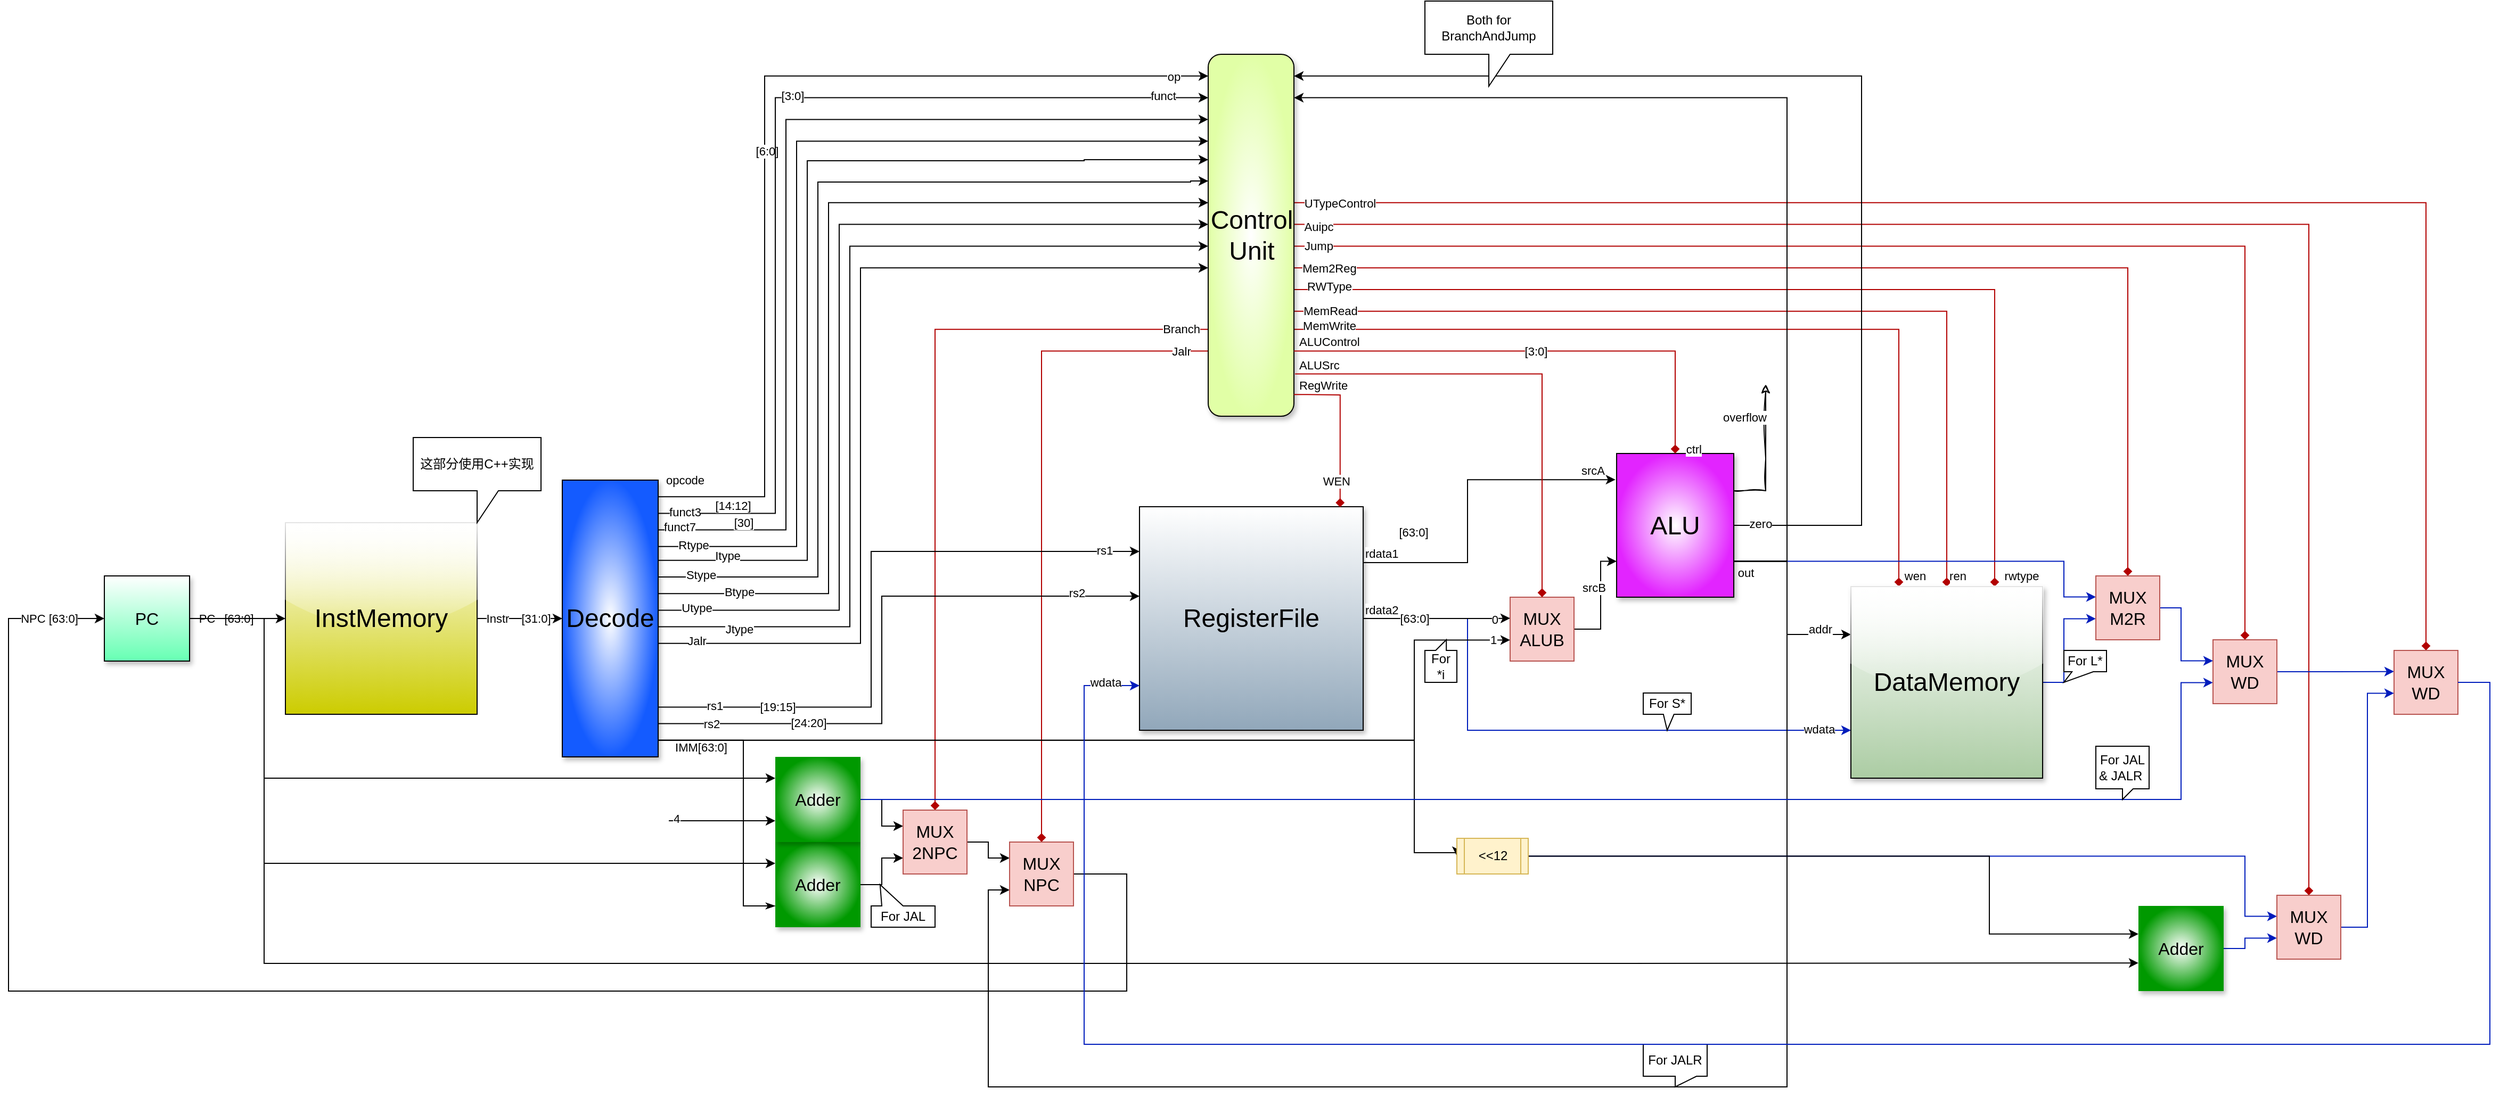 <mxfile version="21.4.0" type="github">
  <diagram name="Page-1" id="90a13364-a465-7bf4-72fc-28e22215d7a0">
    <mxGraphModel dx="3631.5" dy="1211" grid="1" gridSize="10" guides="1" tooltips="1" connect="1" arrows="1" fold="1" page="1" pageScale="1.5" pageWidth="1169" pageHeight="826" background="none" math="0" shadow="0">
      <root>
        <mxCell id="0" style=";html=1;" />
        <mxCell id="1" style=";html=1;" parent="0" />
        <mxCell id="ID7oZF-WjWrz0V3iCZTk-110" style="edgeStyle=orthogonalEdgeStyle;rounded=0;orthogonalLoop=1;jettySize=auto;html=1;exitX=0;exitY=0.76;exitDx=0;exitDy=0;entryX=0.5;entryY=0;entryDx=0;entryDy=0;exitPerimeter=0;fillColor=#e51400;strokeColor=#B20000;endArrow=diamond;endFill=1;" parent="1" source="ID7oZF-WjWrz0V3iCZTk-3" target="ID7oZF-WjWrz0V3iCZTk-170" edge="1">
          <mxGeometry relative="1" as="geometry">
            <mxPoint x="-150" y="385" as="targetPoint" />
          </mxGeometry>
        </mxCell>
        <mxCell id="snQq9yE_NNZHikpmii_--7" value="Branch" style="edgeLabel;html=1;align=center;verticalAlign=middle;resizable=0;points=[];" vertex="1" connectable="0" parent="ID7oZF-WjWrz0V3iCZTk-110">
          <mxGeometry x="-0.746" y="-1" relative="1" as="geometry">
            <mxPoint x="64" as="offset" />
          </mxGeometry>
        </mxCell>
        <mxCell id="ID7oZF-WjWrz0V3iCZTk-162" style="edgeStyle=orthogonalEdgeStyle;rounded=0;orthogonalLoop=1;jettySize=auto;html=1;exitX=1;exitY=0.53;exitDx=0;exitDy=0;exitPerimeter=0;entryX=0.5;entryY=0;entryDx=0;entryDy=0;entryPerimeter=0;endArrow=diamond;endFill=1;fillColor=#e51400;strokeColor=#B20000;" parent="1" source="ID7oZF-WjWrz0V3iCZTk-3" target="ID7oZF-WjWrz0V3iCZTk-192" edge="1">
          <mxGeometry relative="1" as="geometry">
            <mxPoint x="1340" y="450" as="targetPoint" />
            <Array as="points">
              <mxPoint x="1810" y="270" />
            </Array>
          </mxGeometry>
        </mxCell>
        <mxCell id="snQq9yE_NNZHikpmii_--6" value="Jump" style="edgeLabel;html=1;align=center;verticalAlign=middle;resizable=0;points=[];" vertex="1" connectable="0" parent="ID7oZF-WjWrz0V3iCZTk-162">
          <mxGeometry x="-0.935" relative="1" as="geometry">
            <mxPoint x="-18" as="offset" />
          </mxGeometry>
        </mxCell>
        <mxCell id="ID7oZF-WjWrz0V3iCZTk-188" style="edgeStyle=orthogonalEdgeStyle;rounded=0;orthogonalLoop=1;jettySize=auto;html=1;exitX=0;exitY=0.82;exitDx=0;exitDy=0;exitPerimeter=0;entryX=0.5;entryY=0;entryDx=0;entryDy=0;fillColor=#e51400;strokeColor=#B20000;endArrow=diamond;endFill=1;" parent="1" source="ID7oZF-WjWrz0V3iCZTk-3" target="ID7oZF-WjWrz0V3iCZTk-187" edge="1">
          <mxGeometry relative="1" as="geometry" />
        </mxCell>
        <mxCell id="ID7oZF-WjWrz0V3iCZTk-189" value="Jalr" style="edgeLabel;html=1;align=center;verticalAlign=middle;resizable=0;points=[];" parent="ID7oZF-WjWrz0V3iCZTk-188" vertex="1" connectable="0">
          <mxGeometry x="-0.886" relative="1" as="geometry">
            <mxPoint x="9" as="offset" />
          </mxGeometry>
        </mxCell>
        <mxCell id="ID7oZF-WjWrz0V3iCZTk-201" style="edgeStyle=orthogonalEdgeStyle;rounded=0;orthogonalLoop=1;jettySize=auto;html=1;exitX=1;exitY=0.76;exitDx=0;exitDy=0;exitPerimeter=0;entryX=0.25;entryY=0;entryDx=0;entryDy=0;endArrow=diamond;endFill=1;fillColor=#e51400;strokeColor=#B20000;" parent="1" source="ID7oZF-WjWrz0V3iCZTk-3" target="ID7oZF-WjWrz0V3iCZTk-199" edge="1">
          <mxGeometry relative="1" as="geometry">
            <mxPoint x="1110" y="1010" as="targetPoint" />
            <Array as="points">
              <mxPoint x="1485" y="348" />
            </Array>
          </mxGeometry>
        </mxCell>
        <mxCell id="ID7oZF-WjWrz0V3iCZTk-202" value="MemWrite" style="edgeLabel;html=1;align=center;verticalAlign=middle;resizable=0;points=[];" parent="ID7oZF-WjWrz0V3iCZTk-201" vertex="1" connectable="0">
          <mxGeometry x="-0.958" y="4" relative="1" as="geometry">
            <mxPoint x="16" as="offset" />
          </mxGeometry>
        </mxCell>
        <mxCell id="ID7oZF-WjWrz0V3iCZTk-206" value="wen" style="edgeLabel;html=1;align=center;verticalAlign=middle;resizable=0;points=[];" parent="ID7oZF-WjWrz0V3iCZTk-201" vertex="1" connectable="0">
          <mxGeometry x="0.957" y="-2" relative="1" as="geometry">
            <mxPoint x="17" y="7" as="offset" />
          </mxGeometry>
        </mxCell>
        <mxCell id="ID7oZF-WjWrz0V3iCZTk-210" style="edgeStyle=orthogonalEdgeStyle;rounded=0;orthogonalLoop=1;jettySize=auto;html=1;exitX=1;exitY=0.71;exitDx=0;exitDy=0;exitPerimeter=0;entryX=0.5;entryY=0;entryDx=0;entryDy=0;endArrow=diamond;endFill=1;fillColor=#e51400;strokeColor=#B20000;" parent="1" source="ID7oZF-WjWrz0V3iCZTk-3" target="ID7oZF-WjWrz0V3iCZTk-199" edge="1">
          <mxGeometry relative="1" as="geometry">
            <Array as="points">
              <mxPoint x="1530" y="331" />
            </Array>
          </mxGeometry>
        </mxCell>
        <mxCell id="ID7oZF-WjWrz0V3iCZTk-212" value="MemRead" style="edgeLabel;html=1;align=center;verticalAlign=middle;resizable=0;points=[];" parent="ID7oZF-WjWrz0V3iCZTk-210" vertex="1" connectable="0">
          <mxGeometry x="-0.983" y="1" relative="1" as="geometry">
            <mxPoint x="26" as="offset" />
          </mxGeometry>
        </mxCell>
        <mxCell id="ID7oZF-WjWrz0V3iCZTk-213" value="ren" style="edgeLabel;html=1;align=center;verticalAlign=middle;resizable=0;points=[];" parent="ID7oZF-WjWrz0V3iCZTk-210" vertex="1" connectable="0">
          <mxGeometry x="0.984" relative="1" as="geometry">
            <mxPoint x="10" y="-3" as="offset" />
          </mxGeometry>
        </mxCell>
        <mxCell id="ID7oZF-WjWrz0V3iCZTk-214" style="edgeStyle=orthogonalEdgeStyle;rounded=0;orthogonalLoop=1;jettySize=auto;html=1;exitX=1;exitY=0.65;exitDx=0;exitDy=0;exitPerimeter=0;entryX=0.75;entryY=0;entryDx=0;entryDy=0;endArrow=diamond;endFill=1;fillColor=#e51400;strokeColor=#B20000;" parent="1" source="ID7oZF-WjWrz0V3iCZTk-3" target="ID7oZF-WjWrz0V3iCZTk-199" edge="1">
          <mxGeometry relative="1" as="geometry">
            <Array as="points">
              <mxPoint x="1575" y="311" />
            </Array>
          </mxGeometry>
        </mxCell>
        <mxCell id="ID7oZF-WjWrz0V3iCZTk-217" value="RWType" style="edgeLabel;html=1;align=center;verticalAlign=middle;resizable=0;points=[];" parent="ID7oZF-WjWrz0V3iCZTk-214" vertex="1" connectable="0">
          <mxGeometry x="-0.97" y="3" relative="1" as="geometry">
            <mxPoint x="19" as="offset" />
          </mxGeometry>
        </mxCell>
        <mxCell id="ID7oZF-WjWrz0V3iCZTk-218" value="rwtype" style="edgeLabel;html=1;align=center;verticalAlign=middle;resizable=0;points=[];" parent="ID7oZF-WjWrz0V3iCZTk-214" vertex="1" connectable="0">
          <mxGeometry x="0.968" y="-3" relative="1" as="geometry">
            <mxPoint x="28" y="5" as="offset" />
          </mxGeometry>
        </mxCell>
        <mxCell id="ID7oZF-WjWrz0V3iCZTk-221" style="edgeStyle=orthogonalEdgeStyle;rounded=0;orthogonalLoop=1;jettySize=auto;html=1;exitX=1;exitY=0.59;exitDx=0;exitDy=0;exitPerimeter=0;entryX=0.5;entryY=0;entryDx=0;entryDy=0;entryPerimeter=0;endArrow=diamond;endFill=1;fillColor=#e51400;strokeColor=#B20000;" parent="1" source="ID7oZF-WjWrz0V3iCZTk-3" target="ID7oZF-WjWrz0V3iCZTk-220" edge="1">
          <mxGeometry relative="1" as="geometry" />
        </mxCell>
        <mxCell id="ID7oZF-WjWrz0V3iCZTk-222" value="Mem2Reg" style="edgeLabel;html=1;align=center;verticalAlign=middle;resizable=0;points=[];" parent="ID7oZF-WjWrz0V3iCZTk-221" vertex="1" connectable="0">
          <mxGeometry x="-0.957" relative="1" as="geometry">
            <mxPoint x="10" as="offset" />
          </mxGeometry>
        </mxCell>
        <mxCell id="ID7oZF-WjWrz0V3iCZTk-243" value="" style="edgeStyle=orthogonalEdgeStyle;rounded=0;orthogonalLoop=1;jettySize=auto;html=1;exitX=1;exitY=0.41;exitDx=0;exitDy=0;exitPerimeter=0;entryX=0.5;entryY=0;entryDx=0;entryDy=0;entryPerimeter=0;endArrow=diamond;endFill=1;fillColor=#e51400;strokeColor=#B20000;" parent="1" source="ID7oZF-WjWrz0V3iCZTk-3" target="ID7oZF-WjWrz0V3iCZTk-241" edge="1">
          <mxGeometry relative="1" as="geometry" />
        </mxCell>
        <mxCell id="ID7oZF-WjWrz0V3iCZTk-244" value="UTypeControl" style="edgeLabel;html=1;align=center;verticalAlign=middle;resizable=0;points=[];" parent="ID7oZF-WjWrz0V3iCZTk-243" vertex="1" connectable="0">
          <mxGeometry x="-0.965" y="1" relative="1" as="geometry">
            <mxPoint x="17" y="1" as="offset" />
          </mxGeometry>
        </mxCell>
        <mxCell id="eIo0uJGu5ZZs3k3KeuvR-6" style="edgeStyle=orthogonalEdgeStyle;rounded=0;orthogonalLoop=1;jettySize=auto;html=1;exitX=1;exitY=0.47;exitDx=0;exitDy=0;exitPerimeter=0;entryX=0.5;entryY=0;entryDx=0;entryDy=0;entryPerimeter=0;endArrow=diamond;endFill=1;fillColor=#e51400;strokeColor=#B20000;" parent="1" source="ID7oZF-WjWrz0V3iCZTk-3" target="eIo0uJGu5ZZs3k3KeuvR-2" edge="1">
          <mxGeometry relative="1" as="geometry" />
        </mxCell>
        <mxCell id="eIo0uJGu5ZZs3k3KeuvR-7" value="Auipc" style="edgeLabel;html=1;align=center;verticalAlign=middle;resizable=0;points=[];" parent="eIo0uJGu5ZZs3k3KeuvR-6" vertex="1" connectable="0">
          <mxGeometry x="-0.972" y="-2" relative="1" as="geometry">
            <mxPoint x="1" as="offset" />
          </mxGeometry>
        </mxCell>
        <mxCell id="ID7oZF-WjWrz0V3iCZTk-3" value="&lt;font style=&quot;font-size: 24px;&quot;&gt;Control Unit&lt;/font&gt;" style="rounded=1;whiteSpace=wrap;html=1;glass=0;shadow=1;gradientColor=#E1FFA6;points=[[0,0,0,0,0],[0,0.06,0,0,0],[0,0.12,0,0,0],[0,0.18,0,0,0],[0,0.24,0,0,0],[0,0.29,0,0,0],[0,0.35,0,0,0],[0,0.41,0,0,0],[0,0.47,0,0,0],[0,0.53,0,0,0],[0,0.59,0,0,0],[0,0.65,0,0,0],[0,0.71,0,0,0],[0,0.76,0,0,0],[0,0.82,0,0,0],[0,0.88,0,0,0],[0,0.94,0,0,0],[0,1,0,0,0],[0.25,0,0,0,0],[0.25,1,0,0,0],[0.5,0,0,0,0],[0.5,1,0,0,0],[0.75,0,0,0,0],[0.75,1,0,0,0],[1,0,0,0,0],[1,0.06,0,0,0],[1,0.12,0,0,0],[1,0.18,0,0,0],[1,0.24,0,0,0],[1,0.29,0,0,0],[1,0.35,0,0,0],[1,0.41,0,0,0],[1,0.47,0,0,0],[1,0.53,0,0,0],[1,0.59,0,0,0],[1,0.65,0,0,0],[1,0.71,0,0,0],[1,0.76,0,0,0],[1,0.82,0,0,0],[1,0.88,0,0,0],[1,0.94,0,0,0],[1,1,0,0,0]];gradientDirection=radial;" parent="1" vertex="1">
          <mxGeometry x="836.5" y="90" width="80.5" height="340" as="geometry" />
        </mxCell>
        <mxCell id="ID7oZF-WjWrz0V3iCZTk-207" style="edgeStyle=orthogonalEdgeStyle;rounded=0;orthogonalLoop=1;jettySize=auto;html=1;exitX=1;exitY=0.5;exitDx=0;exitDy=0;exitPerimeter=0;entryX=0;entryY=0.75;entryDx=0;entryDy=0;fillColor=#0050ef;strokeColor=#001DBC;" parent="1" source="ID7oZF-WjWrz0V3iCZTk-4" target="ID7oZF-WjWrz0V3iCZTk-199" edge="1">
          <mxGeometry relative="1" as="geometry">
            <Array as="points">
              <mxPoint x="1080" y="620" />
              <mxPoint x="1080" y="725" />
            </Array>
          </mxGeometry>
        </mxCell>
        <mxCell id="ID7oZF-WjWrz0V3iCZTk-208" value="wdata" style="edgeLabel;html=1;align=center;verticalAlign=middle;resizable=0;points=[];" parent="ID7oZF-WjWrz0V3iCZTk-207" vertex="1" connectable="0">
          <mxGeometry x="0.942" y="1" relative="1" as="geometry">
            <mxPoint x="-14" as="offset" />
          </mxGeometry>
        </mxCell>
        <mxCell id="ID7oZF-WjWrz0V3iCZTk-4" value="&lt;font style=&quot;font-size: 24px;&quot;&gt;RegisterFile&lt;/font&gt;" style="whiteSpace=wrap;html=1;aspect=fixed;shadow=1;gradientColor=#91A7BA;gradientDirection=south;points=[[0,0,0,0,0],[0,0.2,0,0,0],[0,0.4,0,0,0],[0,0.6,0,0,0],[0,0.8,0,0,0],[0,1,0,0,0],[0.25,0,0,0,0],[0.25,1,0,0,0],[0.5,0,0,0,0],[0.5,1,0,0,0],[0.75,0,0,0,0],[0.75,1,0,0,0],[1,0,0,0,0],[1,0.25,0,0,0],[1,0.5,0,0,0],[1,0.75,0,0,0],[1,1,0,0,0]];" parent="1" vertex="1">
          <mxGeometry x="772" y="515" width="210" height="210" as="geometry" />
        </mxCell>
        <mxCell id="ID7oZF-WjWrz0V3iCZTk-84" style="edgeStyle=orthogonalEdgeStyle;rounded=0;orthogonalLoop=1;jettySize=auto;html=1;exitX=1;exitY=0.25;exitDx=0;exitDy=0;sketch=1;curveFitting=1;jiggle=2;" parent="1" source="ID7oZF-WjWrz0V3iCZTk-11" edge="1">
          <mxGeometry relative="1" as="geometry">
            <mxPoint x="1360" y="400" as="targetPoint" />
            <Array as="points">
              <mxPoint x="1330" y="500" />
              <mxPoint x="1360" y="500" />
              <mxPoint x="1360" y="470" />
            </Array>
          </mxGeometry>
        </mxCell>
        <mxCell id="snQq9yE_NNZHikpmii_--3" value="overflow" style="edgeLabel;html=1;align=center;verticalAlign=middle;resizable=0;points=[];" vertex="1" connectable="0" parent="ID7oZF-WjWrz0V3iCZTk-84">
          <mxGeometry x="-0.251" y="-2" relative="1" as="geometry">
            <mxPoint x="-22" y="-52" as="offset" />
          </mxGeometry>
        </mxCell>
        <mxCell id="ID7oZF-WjWrz0V3iCZTk-86" style="edgeStyle=orthogonalEdgeStyle;rounded=0;orthogonalLoop=1;jettySize=auto;html=1;exitX=1;exitY=0.5;exitDx=0;exitDy=0;entryX=1;entryY=0.06;entryDx=0;entryDy=0;entryPerimeter=0;" parent="1" source="ID7oZF-WjWrz0V3iCZTk-11" edge="1" target="ID7oZF-WjWrz0V3iCZTk-3">
          <mxGeometry relative="1" as="geometry">
            <mxPoint x="1400" y="470" as="targetPoint" />
            <Array as="points">
              <mxPoint x="1450" y="533" />
              <mxPoint x="1450" y="110" />
            </Array>
          </mxGeometry>
        </mxCell>
        <mxCell id="snQq9yE_NNZHikpmii_--2" value="zero" style="edgeLabel;html=1;align=center;verticalAlign=middle;resizable=0;points=[];" vertex="1" connectable="0" parent="ID7oZF-WjWrz0V3iCZTk-86">
          <mxGeometry x="-0.954" y="2" relative="1" as="geometry">
            <mxPoint as="offset" />
          </mxGeometry>
        </mxCell>
        <mxCell id="ID7oZF-WjWrz0V3iCZTk-88" style="edgeStyle=orthogonalEdgeStyle;rounded=0;orthogonalLoop=1;jettySize=auto;html=1;exitX=1;exitY=0.75;exitDx=0;exitDy=0;entryX=0;entryY=0.33;entryDx=0;entryDy=0;entryPerimeter=0;fillColor=#0050ef;strokeColor=#001DBC;" parent="1" source="ID7oZF-WjWrz0V3iCZTk-11" target="ID7oZF-WjWrz0V3iCZTk-220" edge="1">
          <mxGeometry relative="1" as="geometry">
            <mxPoint x="1450" y="700" as="targetPoint" />
            <Array as="points">
              <mxPoint x="1640" y="566" />
              <mxPoint x="1640" y="600" />
            </Array>
          </mxGeometry>
        </mxCell>
        <mxCell id="ID7oZF-WjWrz0V3iCZTk-89" value="out" style="edgeLabel;html=1;align=center;verticalAlign=middle;resizable=0;points=[];" parent="ID7oZF-WjWrz0V3iCZTk-88" vertex="1" connectable="0">
          <mxGeometry x="-0.873" y="-2" relative="1" as="geometry">
            <mxPoint x="-13" y="8" as="offset" />
          </mxGeometry>
        </mxCell>
        <mxCell id="ID7oZF-WjWrz0V3iCZTk-90" value="[63:0]" style="edgeLabel;html=1;align=center;verticalAlign=middle;resizable=0;points=[];" parent="ID7oZF-WjWrz0V3iCZTk-88" vertex="1" connectable="0">
          <mxGeometry x="0.131" y="1" relative="1" as="geometry">
            <mxPoint x="-246" y="-9" as="offset" />
          </mxGeometry>
        </mxCell>
        <mxCell id="ID7oZF-WjWrz0V3iCZTk-196" style="edgeStyle=orthogonalEdgeStyle;rounded=0;orthogonalLoop=1;jettySize=auto;html=1;exitX=1;exitY=0.75;exitDx=0;exitDy=0;entryX=0;entryY=0.75;entryDx=0;entryDy=0;" parent="1" source="ID7oZF-WjWrz0V3iCZTk-11" target="ID7oZF-WjWrz0V3iCZTk-187" edge="1">
          <mxGeometry relative="1" as="geometry">
            <Array as="points">
              <mxPoint x="1380" y="566" />
              <mxPoint x="1380" y="1060" />
              <mxPoint x="630" y="1060" />
              <mxPoint x="630" y="875" />
            </Array>
          </mxGeometry>
        </mxCell>
        <mxCell id="ID7oZF-WjWrz0V3iCZTk-203" style="edgeStyle=orthogonalEdgeStyle;rounded=0;orthogonalLoop=1;jettySize=auto;html=1;exitX=1;exitY=0.75;exitDx=0;exitDy=0;entryX=0;entryY=0.25;entryDx=0;entryDy=0;" parent="1" source="ID7oZF-WjWrz0V3iCZTk-11" target="ID7oZF-WjWrz0V3iCZTk-199" edge="1">
          <mxGeometry relative="1" as="geometry">
            <Array as="points">
              <mxPoint x="1380" y="566" />
              <mxPoint x="1380" y="635" />
            </Array>
          </mxGeometry>
        </mxCell>
        <mxCell id="ID7oZF-WjWrz0V3iCZTk-205" value="addr" style="edgeLabel;html=1;align=center;verticalAlign=middle;resizable=0;points=[];" parent="ID7oZF-WjWrz0V3iCZTk-203" vertex="1" connectable="0">
          <mxGeometry x="0.915" y="-1" relative="1" as="geometry">
            <mxPoint x="-22" y="-6" as="offset" />
          </mxGeometry>
        </mxCell>
        <mxCell id="snQq9yE_NNZHikpmii_--4" style="edgeStyle=orthogonalEdgeStyle;rounded=0;orthogonalLoop=1;jettySize=auto;html=1;exitX=1;exitY=0.75;exitDx=0;exitDy=0;entryX=1;entryY=0.12;entryDx=0;entryDy=0;entryPerimeter=0;" edge="1" parent="1" source="ID7oZF-WjWrz0V3iCZTk-11" target="ID7oZF-WjWrz0V3iCZTk-3">
          <mxGeometry relative="1" as="geometry">
            <Array as="points">
              <mxPoint x="1380" y="566" />
              <mxPoint x="1380" y="131" />
            </Array>
          </mxGeometry>
        </mxCell>
        <mxCell id="ID7oZF-WjWrz0V3iCZTk-11" value="&lt;font style=&quot;font-size: 24px;&quot;&gt;ALU&lt;/font&gt;" style="rounded=0;whiteSpace=wrap;html=1;gradientColor=#E224FF;shadow=1;gradientDirection=radial;" parent="1" vertex="1">
          <mxGeometry x="1220" y="465" width="110" height="135" as="geometry" />
        </mxCell>
        <mxCell id="ID7oZF-WjWrz0V3iCZTk-13" value="" style="endArrow=classic;html=1;rounded=0;exitX=1;exitY=0.25;exitDx=0;exitDy=0;entryX=-0.01;entryY=0.182;entryDx=0;entryDy=0;edgeStyle=orthogonalEdgeStyle;exitPerimeter=0;entryPerimeter=0;" parent="1" source="ID7oZF-WjWrz0V3iCZTk-4" target="ID7oZF-WjWrz0V3iCZTk-11" edge="1">
          <mxGeometry relative="1" as="geometry">
            <mxPoint x="880" y="950" as="sourcePoint" />
            <mxPoint x="1040" y="950" as="targetPoint" />
            <Array as="points">
              <mxPoint x="1080" y="568" />
              <mxPoint x="1080" y="490" />
            </Array>
          </mxGeometry>
        </mxCell>
        <mxCell id="ID7oZF-WjWrz0V3iCZTk-15" value="rdata1" style="edgeLabel;resizable=0;html=1;align=left;verticalAlign=bottom;" parent="ID7oZF-WjWrz0V3iCZTk-13" connectable="0" vertex="1">
          <mxGeometry x="-1" relative="1" as="geometry" />
        </mxCell>
        <mxCell id="ID7oZF-WjWrz0V3iCZTk-16" value="srcA" style="edgeLabel;resizable=0;html=1;align=right;verticalAlign=bottom;" parent="ID7oZF-WjWrz0V3iCZTk-13" connectable="0" vertex="1">
          <mxGeometry x="1" relative="1" as="geometry">
            <mxPoint x="-10" as="offset" />
          </mxGeometry>
        </mxCell>
        <mxCell id="ID7oZF-WjWrz0V3iCZTk-41" value="[63:0]" style="edgeLabel;html=1;align=center;verticalAlign=middle;resizable=0;points=[];" parent="ID7oZF-WjWrz0V3iCZTk-13" vertex="1" connectable="0">
          <mxGeometry x="-0.157" relative="1" as="geometry">
            <mxPoint x="-51" y="6" as="offset" />
          </mxGeometry>
        </mxCell>
        <mxCell id="ID7oZF-WjWrz0V3iCZTk-17" value="" style="endArrow=diamond;html=1;rounded=0;entryX=0.897;entryY=0.002;entryDx=0;entryDy=0;entryPerimeter=0;edgeStyle=orthogonalEdgeStyle;exitX=1;exitY=0.94;exitDx=0;exitDy=0;exitPerimeter=0;fillColor=#e51400;strokeColor=#B20000;endFill=1;" parent="1" source="ID7oZF-WjWrz0V3iCZTk-3" target="ID7oZF-WjWrz0V3iCZTk-4" edge="1">
          <mxGeometry relative="1" as="geometry">
            <mxPoint x="920" y="460" as="sourcePoint" />
            <mxPoint x="1140" y="380" as="targetPoint" />
            <Array as="points">
              <mxPoint x="930" y="410" />
              <mxPoint x="960" y="410" />
            </Array>
          </mxGeometry>
        </mxCell>
        <mxCell id="ID7oZF-WjWrz0V3iCZTk-19" value="RegWrite" style="edgeLabel;resizable=0;html=1;align=left;verticalAlign=bottom;" parent="ID7oZF-WjWrz0V3iCZTk-17" connectable="0" vertex="1">
          <mxGeometry x="-1" relative="1" as="geometry">
            <mxPoint x="3" as="offset" />
          </mxGeometry>
        </mxCell>
        <mxCell id="ID7oZF-WjWrz0V3iCZTk-20" value="WEN" style="edgeLabel;resizable=0;html=1;align=right;verticalAlign=bottom;" parent="ID7oZF-WjWrz0V3iCZTk-17" connectable="0" vertex="1">
          <mxGeometry x="1" relative="1" as="geometry">
            <mxPoint x="10" y="-16" as="offset" />
          </mxGeometry>
        </mxCell>
        <mxCell id="ID7oZF-WjWrz0V3iCZTk-31" style="edgeStyle=orthogonalEdgeStyle;rounded=0;orthogonalLoop=1;jettySize=auto;html=1;entryX=0;entryY=0.75;entryDx=0;entryDy=0;exitX=1;exitY=0.5;exitDx=0;exitDy=0;exitPerimeter=0;" parent="1" source="ID7oZF-WjWrz0V3iCZTk-21" target="ID7oZF-WjWrz0V3iCZTk-11" edge="1">
          <mxGeometry relative="1" as="geometry">
            <mxPoint x="1250" y="650" as="sourcePoint" />
            <Array as="points">
              <mxPoint x="1205" y="630" />
              <mxPoint x="1205" y="566" />
            </Array>
          </mxGeometry>
        </mxCell>
        <mxCell id="ID7oZF-WjWrz0V3iCZTk-32" value="srcB&amp;nbsp;" style="edgeLabel;html=1;align=center;verticalAlign=middle;resizable=0;points=[];" parent="ID7oZF-WjWrz0V3iCZTk-31" vertex="1" connectable="0">
          <mxGeometry x="0.8" relative="1" as="geometry">
            <mxPoint x="-10" y="24" as="offset" />
          </mxGeometry>
        </mxCell>
        <mxCell id="ID7oZF-WjWrz0V3iCZTk-21" value="&lt;font size=&quot;3&quot;&gt;MUX&lt;br&gt;ALUB&lt;br&gt;&lt;/font&gt;" style="rounded=0;whiteSpace=wrap;html=1;fillColor=#f8cecc;strokeColor=#b85450;points=[[0,0.33,0,0,0],[0,0.67,0,0,0],[0.5,0,0,0,0],[0.5,1,0,0,0],[1,0.5,0,0,0]];" parent="1" vertex="1">
          <mxGeometry x="1120" y="600" width="60" height="60" as="geometry" />
        </mxCell>
        <mxCell id="ID7oZF-WjWrz0V3iCZTk-22" value="" style="endArrow=diamond;html=1;rounded=0;exitX=1.013;exitY=0.883;exitDx=0;exitDy=0;entryX=0.5;entryY=0;entryDx=0;entryDy=0;edgeStyle=orthogonalEdgeStyle;exitPerimeter=0;endFill=1;fillColor=#e51400;strokeColor=#B20000;" parent="1" source="ID7oZF-WjWrz0V3iCZTk-3" target="ID7oZF-WjWrz0V3iCZTk-21" edge="1">
          <mxGeometry relative="1" as="geometry">
            <mxPoint x="960" y="540" as="sourcePoint" />
            <mxPoint x="1120" y="540" as="targetPoint" />
          </mxGeometry>
        </mxCell>
        <mxCell id="ID7oZF-WjWrz0V3iCZTk-24" value="ALUSrc" style="edgeLabel;resizable=0;html=1;align=left;verticalAlign=bottom;" parent="ID7oZF-WjWrz0V3iCZTk-22" connectable="0" vertex="1">
          <mxGeometry x="-1" relative="1" as="geometry">
            <mxPoint x="2" as="offset" />
          </mxGeometry>
        </mxCell>
        <mxCell id="ID7oZF-WjWrz0V3iCZTk-27" value="" style="endArrow=classic;html=1;rounded=0;exitX=1;exitY=0.5;exitDx=0;exitDy=0;exitPerimeter=0;shadow=0;edgeStyle=orthogonalEdgeStyle;entryX=0;entryY=0.33;entryDx=0;entryDy=0;entryPerimeter=0;" parent="1" source="ID7oZF-WjWrz0V3iCZTk-4" target="ID7oZF-WjWrz0V3iCZTk-21" edge="1">
          <mxGeometry relative="1" as="geometry">
            <mxPoint x="960" y="540" as="sourcePoint" />
            <mxPoint x="1100" y="610" as="targetPoint" />
            <Array as="points">
              <mxPoint x="1100" y="620" />
              <mxPoint x="1100" y="620" />
            </Array>
          </mxGeometry>
        </mxCell>
        <mxCell id="ID7oZF-WjWrz0V3iCZTk-29" value="rdata2" style="edgeLabel;resizable=0;html=1;align=left;verticalAlign=bottom;" parent="ID7oZF-WjWrz0V3iCZTk-27" connectable="0" vertex="1">
          <mxGeometry x="-1" relative="1" as="geometry" />
        </mxCell>
        <mxCell id="ID7oZF-WjWrz0V3iCZTk-30" value="0" style="edgeLabel;resizable=0;html=1;align=right;verticalAlign=bottom;" parent="ID7oZF-WjWrz0V3iCZTk-27" connectable="0" vertex="1">
          <mxGeometry x="1" relative="1" as="geometry">
            <mxPoint x="-10" y="10" as="offset" />
          </mxGeometry>
        </mxCell>
        <mxCell id="ID7oZF-WjWrz0V3iCZTk-42" value="[63:0]" style="edgeLabel;html=1;align=center;verticalAlign=middle;resizable=0;points=[];" parent="ID7oZF-WjWrz0V3iCZTk-27" vertex="1" connectable="0">
          <mxGeometry x="-0.182" y="1" relative="1" as="geometry">
            <mxPoint x="-9" y="1" as="offset" />
          </mxGeometry>
        </mxCell>
        <mxCell id="ID7oZF-WjWrz0V3iCZTk-77" style="edgeStyle=orthogonalEdgeStyle;rounded=0;orthogonalLoop=1;jettySize=auto;html=1;exitX=1;exitY=0.5;exitDx=0;exitDy=0;entryX=0;entryY=0.5;entryDx=0;entryDy=0;" parent="1" source="ID7oZF-WjWrz0V3iCZTk-33" target="ID7oZF-WjWrz0V3iCZTk-75" edge="1">
          <mxGeometry relative="1" as="geometry" />
        </mxCell>
        <mxCell id="ID7oZF-WjWrz0V3iCZTk-78" value="PC" style="edgeLabel;html=1;align=center;verticalAlign=middle;resizable=0;points=[];" parent="ID7oZF-WjWrz0V3iCZTk-77" vertex="1" connectable="0">
          <mxGeometry x="-0.66" relative="1" as="geometry">
            <mxPoint as="offset" />
          </mxGeometry>
        </mxCell>
        <mxCell id="ID7oZF-WjWrz0V3iCZTk-80" value="[63:0]" style="edgeLabel;html=1;align=center;verticalAlign=middle;resizable=0;points=[];" parent="ID7oZF-WjWrz0V3iCZTk-77" vertex="1" connectable="0">
          <mxGeometry x="-0.217" y="1" relative="1" as="geometry">
            <mxPoint x="11" y="1" as="offset" />
          </mxGeometry>
        </mxCell>
        <mxCell id="ID7oZF-WjWrz0V3iCZTk-167" style="edgeStyle=orthogonalEdgeStyle;rounded=0;orthogonalLoop=1;jettySize=auto;html=1;exitX=1;exitY=0.5;exitDx=0;exitDy=0;entryX=0;entryY=0.25;entryDx=0;entryDy=0;" parent="1" source="ID7oZF-WjWrz0V3iCZTk-33" target="ID7oZF-WjWrz0V3iCZTk-166" edge="1">
          <mxGeometry relative="1" as="geometry">
            <Array as="points">
              <mxPoint x="-50" y="620" />
              <mxPoint x="-50" y="770" />
            </Array>
          </mxGeometry>
        </mxCell>
        <mxCell id="eIo0uJGu5ZZs3k3KeuvR-1" style="edgeStyle=orthogonalEdgeStyle;rounded=0;orthogonalLoop=1;jettySize=auto;html=1;exitX=1;exitY=0.5;exitDx=0;exitDy=0;entryX=0;entryY=0.67;entryDx=0;entryDy=0;entryPerimeter=0;" parent="1" source="ID7oZF-WjWrz0V3iCZTk-33" target="ID7oZF-WjWrz0V3iCZTk-250" edge="1">
          <mxGeometry relative="1" as="geometry">
            <Array as="points">
              <mxPoint x="-50" y="620" />
              <mxPoint x="-50" y="944" />
              <mxPoint x="1170" y="944" />
            </Array>
          </mxGeometry>
        </mxCell>
        <mxCell id="ID7oZF-WjWrz0V3iCZTk-33" value="&lt;font size=&quot;3&quot;&gt;PC&lt;/font&gt;" style="whiteSpace=wrap;html=1;aspect=fixed;gradientColor=#66FFB3;shadow=1;" parent="1" vertex="1">
          <mxGeometry x="-200" y="580" width="80" height="80" as="geometry" />
        </mxCell>
        <mxCell id="ID7oZF-WjWrz0V3iCZTk-37" style="edgeStyle=orthogonalEdgeStyle;rounded=0;orthogonalLoop=1;jettySize=auto;html=1;exitX=1;exitY=0.06;exitDx=0;exitDy=0;entryX=0;entryY=0.06;entryDx=0;entryDy=0;entryPerimeter=0;exitPerimeter=0;" parent="1" source="ID7oZF-WjWrz0V3iCZTk-34" target="ID7oZF-WjWrz0V3iCZTk-3" edge="1">
          <mxGeometry relative="1" as="geometry">
            <Array as="points">
              <mxPoint x="420" y="506" />
              <mxPoint x="420" y="110" />
            </Array>
          </mxGeometry>
        </mxCell>
        <mxCell id="ID7oZF-WjWrz0V3iCZTk-39" value="opcode" style="edgeLabel;html=1;align=center;verticalAlign=middle;resizable=0;points=[];" parent="ID7oZF-WjWrz0V3iCZTk-37" vertex="1" connectable="0">
          <mxGeometry x="-0.95" y="-1" relative="1" as="geometry">
            <mxPoint x="2" y="-17" as="offset" />
          </mxGeometry>
        </mxCell>
        <mxCell id="ID7oZF-WjWrz0V3iCZTk-40" value="[6:0]" style="edgeLabel;html=1;align=center;verticalAlign=middle;resizable=0;points=[];" parent="ID7oZF-WjWrz0V3iCZTk-37" vertex="1" connectable="0">
          <mxGeometry x="-0.068" y="-2" relative="1" as="geometry">
            <mxPoint as="offset" />
          </mxGeometry>
        </mxCell>
        <mxCell id="ID7oZF-WjWrz0V3iCZTk-43" value="op" style="edgeLabel;html=1;align=center;verticalAlign=middle;resizable=0;points=[];" parent="ID7oZF-WjWrz0V3iCZTk-37" vertex="1" connectable="0">
          <mxGeometry x="0.9" relative="1" as="geometry">
            <mxPoint x="13" as="offset" />
          </mxGeometry>
        </mxCell>
        <mxCell id="ID7oZF-WjWrz0V3iCZTk-44" style="edgeStyle=orthogonalEdgeStyle;rounded=0;orthogonalLoop=1;jettySize=auto;html=1;exitX=1;exitY=0.12;exitDx=0;exitDy=0;entryX=0;entryY=0.12;entryDx=0;entryDy=0;entryPerimeter=0;exitPerimeter=0;" parent="1" source="ID7oZF-WjWrz0V3iCZTk-34" target="ID7oZF-WjWrz0V3iCZTk-3" edge="1">
          <mxGeometry relative="1" as="geometry">
            <mxPoint x="790" y="215" as="targetPoint" />
            <Array as="points">
              <mxPoint x="430" y="521" />
              <mxPoint x="430" y="131" />
            </Array>
          </mxGeometry>
        </mxCell>
        <mxCell id="ID7oZF-WjWrz0V3iCZTk-48" value="funct3" style="edgeLabel;html=1;align=center;verticalAlign=middle;resizable=0;points=[];" parent="ID7oZF-WjWrz0V3iCZTk-44" vertex="1" connectable="0">
          <mxGeometry x="-0.952" y="1" relative="1" as="geometry">
            <mxPoint x="3" as="offset" />
          </mxGeometry>
        </mxCell>
        <mxCell id="ID7oZF-WjWrz0V3iCZTk-49" value="[14:12]" style="edgeLabel;html=1;align=center;verticalAlign=middle;resizable=0;points=[];" parent="ID7oZF-WjWrz0V3iCZTk-44" vertex="1" connectable="0">
          <mxGeometry x="-0.713" relative="1" as="geometry">
            <mxPoint x="-40" y="13" as="offset" />
          </mxGeometry>
        </mxCell>
        <mxCell id="ID7oZF-WjWrz0V3iCZTk-56" value="[3:0]" style="edgeLabel;html=1;align=center;verticalAlign=middle;resizable=0;points=[];" parent="ID7oZF-WjWrz0V3iCZTk-44" vertex="1" connectable="0">
          <mxGeometry x="0.139" y="2" relative="1" as="geometry">
            <mxPoint as="offset" />
          </mxGeometry>
        </mxCell>
        <mxCell id="ID7oZF-WjWrz0V3iCZTk-58" value="funct" style="edgeLabel;html=1;align=center;verticalAlign=middle;resizable=0;points=[];" parent="ID7oZF-WjWrz0V3iCZTk-44" vertex="1" connectable="0">
          <mxGeometry x="0.894" y="2" relative="1" as="geometry">
            <mxPoint x="5" as="offset" />
          </mxGeometry>
        </mxCell>
        <mxCell id="ID7oZF-WjWrz0V3iCZTk-52" style="edgeStyle=orthogonalEdgeStyle;rounded=0;orthogonalLoop=1;jettySize=auto;html=1;exitX=1;exitY=0.18;exitDx=0;exitDy=0;exitPerimeter=0;endArrow=classic;endFill=1;entryX=0;entryY=0.18;entryDx=0;entryDy=0;entryPerimeter=0;" parent="1" source="ID7oZF-WjWrz0V3iCZTk-34" target="ID7oZF-WjWrz0V3iCZTk-3" edge="1">
          <mxGeometry relative="1" as="geometry">
            <mxPoint x="550" y="390" as="targetPoint" />
            <Array as="points">
              <mxPoint x="440" y="537" />
              <mxPoint x="440" y="151" />
            </Array>
          </mxGeometry>
        </mxCell>
        <mxCell id="ID7oZF-WjWrz0V3iCZTk-53" value="funct7" style="edgeLabel;html=1;align=center;verticalAlign=middle;resizable=0;points=[];" parent="ID7oZF-WjWrz0V3iCZTk-52" vertex="1" connectable="0">
          <mxGeometry x="-0.66" y="-1" relative="1" as="geometry">
            <mxPoint x="-101" y="30" as="offset" />
          </mxGeometry>
        </mxCell>
        <mxCell id="ID7oZF-WjWrz0V3iCZTk-57" value="[30]" style="edgeLabel;html=1;align=center;verticalAlign=middle;resizable=0;points=[];" parent="ID7oZF-WjWrz0V3iCZTk-52" vertex="1" connectable="0">
          <mxGeometry x="0.418" relative="1" as="geometry">
            <mxPoint x="-174" y="379" as="offset" />
          </mxGeometry>
        </mxCell>
        <mxCell id="ID7oZF-WjWrz0V3iCZTk-59" style="edgeStyle=orthogonalEdgeStyle;rounded=0;orthogonalLoop=1;jettySize=auto;html=1;exitX=1;exitY=0.24;exitDx=0;exitDy=0;entryX=0;entryY=0.24;entryDx=0;entryDy=0;exitPerimeter=0;entryPerimeter=0;" parent="1" source="ID7oZF-WjWrz0V3iCZTk-34" target="ID7oZF-WjWrz0V3iCZTk-3" edge="1">
          <mxGeometry relative="1" as="geometry">
            <Array as="points">
              <mxPoint x="450" y="552" />
              <mxPoint x="450" y="172" />
            </Array>
          </mxGeometry>
        </mxCell>
        <mxCell id="ID7oZF-WjWrz0V3iCZTk-141" value="Rtype" style="edgeLabel;html=1;align=center;verticalAlign=middle;resizable=0;points=[];" parent="ID7oZF-WjWrz0V3iCZTk-59" vertex="1" connectable="0">
          <mxGeometry x="-0.969" y="-1" relative="1" as="geometry">
            <mxPoint x="19" y="-3" as="offset" />
          </mxGeometry>
        </mxCell>
        <mxCell id="ID7oZF-WjWrz0V3iCZTk-63" style="edgeStyle=orthogonalEdgeStyle;rounded=0;orthogonalLoop=1;jettySize=auto;html=1;exitX=1;exitY=0.94;exitDx=0;exitDy=0;exitPerimeter=0;entryX=0;entryY=0.67;entryDx=0;entryDy=0;entryPerimeter=0;" parent="1" source="ID7oZF-WjWrz0V3iCZTk-34" target="ID7oZF-WjWrz0V3iCZTk-21" edge="1">
          <mxGeometry relative="1" as="geometry">
            <mxPoint x="500" y="720" as="sourcePoint" />
            <mxPoint x="1090" y="660" as="targetPoint" />
            <Array as="points">
              <mxPoint x="1030" y="734" />
              <mxPoint x="1030" y="640" />
            </Array>
          </mxGeometry>
        </mxCell>
        <mxCell id="ID7oZF-WjWrz0V3iCZTk-64" value="IMM[63:0]" style="edgeLabel;html=1;align=center;verticalAlign=middle;resizable=0;points=[];" parent="ID7oZF-WjWrz0V3iCZTk-63" vertex="1" connectable="0">
          <mxGeometry x="-0.881" y="-3" relative="1" as="geometry">
            <mxPoint x="-13" y="3" as="offset" />
          </mxGeometry>
        </mxCell>
        <mxCell id="ID7oZF-WjWrz0V3iCZTk-134" value="1" style="edgeLabel;html=1;align=center;verticalAlign=middle;resizable=0;points=[];" parent="ID7oZF-WjWrz0V3iCZTk-63" vertex="1" connectable="0">
          <mxGeometry x="0.964" y="-2" relative="1" as="geometry">
            <mxPoint y="-2" as="offset" />
          </mxGeometry>
        </mxCell>
        <mxCell id="ID7oZF-WjWrz0V3iCZTk-65" style="edgeStyle=orthogonalEdgeStyle;rounded=0;orthogonalLoop=1;jettySize=auto;html=1;exitX=1;exitY=0.82;exitDx=0;exitDy=0;exitPerimeter=0;entryX=0;entryY=0.2;entryDx=0;entryDy=0;entryPerimeter=0;" parent="1" source="ID7oZF-WjWrz0V3iCZTk-34" target="ID7oZF-WjWrz0V3iCZTk-4" edge="1">
          <mxGeometry relative="1" as="geometry">
            <mxPoint x="772" y="568" as="targetPoint" />
            <Array as="points">
              <mxPoint x="520" y="703" />
              <mxPoint x="520" y="557" />
            </Array>
          </mxGeometry>
        </mxCell>
        <mxCell id="ID7oZF-WjWrz0V3iCZTk-66" value="rs1" style="edgeLabel;html=1;align=center;verticalAlign=middle;resizable=0;points=[];" parent="ID7oZF-WjWrz0V3iCZTk-65" vertex="1" connectable="0">
          <mxGeometry x="-0.824" y="1" relative="1" as="geometry">
            <mxPoint as="offset" />
          </mxGeometry>
        </mxCell>
        <mxCell id="ID7oZF-WjWrz0V3iCZTk-67" value="[19:15]" style="edgeLabel;html=1;align=center;verticalAlign=middle;resizable=0;points=[];" parent="ID7oZF-WjWrz0V3iCZTk-65" vertex="1" connectable="0">
          <mxGeometry x="-0.625" relative="1" as="geometry">
            <mxPoint as="offset" />
          </mxGeometry>
        </mxCell>
        <mxCell id="ID7oZF-WjWrz0V3iCZTk-72" value="rs1" style="edgeLabel;html=1;align=center;verticalAlign=middle;resizable=0;points=[];" parent="ID7oZF-WjWrz0V3iCZTk-65" vertex="1" connectable="0">
          <mxGeometry x="0.888" y="1" relative="1" as="geometry">
            <mxPoint as="offset" />
          </mxGeometry>
        </mxCell>
        <mxCell id="ID7oZF-WjWrz0V3iCZTk-142" style="edgeStyle=orthogonalEdgeStyle;rounded=0;orthogonalLoop=1;jettySize=auto;html=1;exitX=1;exitY=0.29;exitDx=0;exitDy=0;exitPerimeter=0;entryX=0;entryY=0.29;entryDx=0;entryDy=0;entryPerimeter=0;" parent="1" source="ID7oZF-WjWrz0V3iCZTk-34" target="ID7oZF-WjWrz0V3iCZTk-3" edge="1">
          <mxGeometry relative="1" as="geometry">
            <mxPoint x="760" y="200" as="targetPoint" />
            <Array as="points">
              <mxPoint x="460" y="565" />
              <mxPoint x="460" y="190" />
              <mxPoint x="720" y="190" />
              <mxPoint x="720" y="189" />
              <mxPoint x="837" y="189" />
            </Array>
          </mxGeometry>
        </mxCell>
        <mxCell id="ID7oZF-WjWrz0V3iCZTk-143" value="Itype" style="edgeLabel;html=1;align=center;verticalAlign=middle;resizable=0;points=[];" parent="ID7oZF-WjWrz0V3iCZTk-142" vertex="1" connectable="0">
          <mxGeometry x="-0.951" y="-1" relative="1" as="geometry">
            <mxPoint x="43" y="-6" as="offset" />
          </mxGeometry>
        </mxCell>
        <mxCell id="ID7oZF-WjWrz0V3iCZTk-144" style="edgeStyle=orthogonalEdgeStyle;rounded=0;orthogonalLoop=1;jettySize=auto;html=1;exitX=1;exitY=0.35;exitDx=0;exitDy=0;exitPerimeter=0;entryX=0;entryY=0.35;entryDx=0;entryDy=0;entryPerimeter=0;" parent="1" source="ID7oZF-WjWrz0V3iCZTk-34" target="ID7oZF-WjWrz0V3iCZTk-3" edge="1">
          <mxGeometry relative="1" as="geometry">
            <mxPoint x="729.167" y="270" as="targetPoint" />
            <Array as="points">
              <mxPoint x="470" y="581" />
              <mxPoint x="470" y="210" />
              <mxPoint x="820" y="210" />
              <mxPoint x="820" y="209" />
            </Array>
          </mxGeometry>
        </mxCell>
        <mxCell id="ID7oZF-WjWrz0V3iCZTk-145" value="Stype" style="edgeLabel;html=1;align=center;verticalAlign=middle;resizable=0;points=[];" parent="ID7oZF-WjWrz0V3iCZTk-144" vertex="1" connectable="0">
          <mxGeometry x="-0.904" y="-2" relative="1" as="geometry">
            <mxPoint x="-3" y="-4" as="offset" />
          </mxGeometry>
        </mxCell>
        <mxCell id="ID7oZF-WjWrz0V3iCZTk-146" style="edgeStyle=orthogonalEdgeStyle;rounded=0;orthogonalLoop=1;jettySize=auto;html=1;exitX=1;exitY=0.41;exitDx=0;exitDy=0;exitPerimeter=0;entryX=0;entryY=0.41;entryDx=0;entryDy=0;entryPerimeter=0;" parent="1" source="ID7oZF-WjWrz0V3iCZTk-34" target="ID7oZF-WjWrz0V3iCZTk-3" edge="1">
          <mxGeometry relative="1" as="geometry">
            <Array as="points">
              <mxPoint x="480" y="597" />
              <mxPoint x="480" y="229" />
            </Array>
          </mxGeometry>
        </mxCell>
        <mxCell id="ID7oZF-WjWrz0V3iCZTk-147" value="Btype" style="edgeLabel;html=1;align=center;verticalAlign=middle;resizable=0;points=[];" parent="ID7oZF-WjWrz0V3iCZTk-146" vertex="1" connectable="0">
          <mxGeometry x="-0.838" y="2" relative="1" as="geometry">
            <mxPoint x="4" as="offset" />
          </mxGeometry>
        </mxCell>
        <mxCell id="ID7oZF-WjWrz0V3iCZTk-148" style="edgeStyle=orthogonalEdgeStyle;rounded=0;orthogonalLoop=1;jettySize=auto;html=1;exitX=1;exitY=0.47;exitDx=0;exitDy=0;exitPerimeter=0;entryX=0;entryY=0.47;entryDx=0;entryDy=0;entryPerimeter=0;" parent="1" source="ID7oZF-WjWrz0V3iCZTk-34" target="ID7oZF-WjWrz0V3iCZTk-3" edge="1">
          <mxGeometry relative="1" as="geometry">
            <Array as="points">
              <mxPoint x="490" y="612" />
              <mxPoint x="490" y="250" />
            </Array>
          </mxGeometry>
        </mxCell>
        <mxCell id="ID7oZF-WjWrz0V3iCZTk-149" value="Utype" style="edgeLabel;html=1;align=center;verticalAlign=middle;resizable=0;points=[];" parent="ID7oZF-WjWrz0V3iCZTk-148" vertex="1" connectable="0">
          <mxGeometry x="-0.941" y="1" relative="1" as="geometry">
            <mxPoint x="10" y="-1" as="offset" />
          </mxGeometry>
        </mxCell>
        <mxCell id="ID7oZF-WjWrz0V3iCZTk-150" style="edgeStyle=orthogonalEdgeStyle;rounded=0;orthogonalLoop=1;jettySize=auto;html=1;exitX=1;exitY=0.53;exitDx=0;exitDy=0;exitPerimeter=0;entryX=0;entryY=0.53;entryDx=0;entryDy=0;entryPerimeter=0;" parent="1" source="ID7oZF-WjWrz0V3iCZTk-34" target="ID7oZF-WjWrz0V3iCZTk-3" edge="1">
          <mxGeometry relative="1" as="geometry">
            <Array as="points">
              <mxPoint x="500" y="628" />
              <mxPoint x="500" y="270" />
            </Array>
          </mxGeometry>
        </mxCell>
        <mxCell id="ID7oZF-WjWrz0V3iCZTk-151" value="Jtype" style="edgeLabel;html=1;align=center;verticalAlign=middle;resizable=0;points=[];" parent="ID7oZF-WjWrz0V3iCZTk-150" vertex="1" connectable="0">
          <mxGeometry x="-0.846" y="-1" relative="1" as="geometry">
            <mxPoint x="8" y="1" as="offset" />
          </mxGeometry>
        </mxCell>
        <mxCell id="ID7oZF-WjWrz0V3iCZTk-152" style="edgeStyle=orthogonalEdgeStyle;rounded=0;orthogonalLoop=1;jettySize=auto;html=1;exitX=1;exitY=0.59;exitDx=0;exitDy=0;exitPerimeter=0;entryX=0;entryY=0.59;entryDx=0;entryDy=0;entryPerimeter=0;" parent="1" source="ID7oZF-WjWrz0V3iCZTk-34" target="ID7oZF-WjWrz0V3iCZTk-3" edge="1">
          <mxGeometry relative="1" as="geometry">
            <Array as="points">
              <mxPoint x="510" y="643" />
              <mxPoint x="510" y="291" />
            </Array>
          </mxGeometry>
        </mxCell>
        <mxCell id="ID7oZF-WjWrz0V3iCZTk-153" value="Jalr" style="edgeLabel;html=1;align=center;verticalAlign=middle;resizable=0;points=[];" parent="ID7oZF-WjWrz0V3iCZTk-152" vertex="1" connectable="0">
          <mxGeometry x="-0.933" relative="1" as="geometry">
            <mxPoint x="7" y="-3" as="offset" />
          </mxGeometry>
        </mxCell>
        <mxCell id="ID7oZF-WjWrz0V3iCZTk-247" style="edgeStyle=orthogonalEdgeStyle;rounded=0;orthogonalLoop=1;jettySize=auto;html=1;exitX=1;exitY=0.94;exitDx=0;exitDy=0;exitPerimeter=0;entryX=0;entryY=0.5;entryDx=0;entryDy=0;entryPerimeter=0;" parent="1" source="ID7oZF-WjWrz0V3iCZTk-34" target="ID7oZF-WjWrz0V3iCZTk-245" edge="1">
          <mxGeometry relative="1" as="geometry">
            <Array as="points">
              <mxPoint x="1030" y="734" />
              <mxPoint x="1030" y="840" />
              <mxPoint x="1070" y="840" />
            </Array>
          </mxGeometry>
        </mxCell>
        <mxCell id="ID7oZF-WjWrz0V3iCZTk-34" value="&lt;font style=&quot;font-size: 24px;&quot;&gt;Decode&lt;/font&gt;" style="rounded=0;whiteSpace=wrap;html=1;gradientColor=#145BFF;shadow=1;points=[[0,0,0,0,0],[0,0.25,0,0,0],[0,0.5,0,0,0],[0,0.75,0,0,0],[0,1,0,0,0],[0.25,0,0,0,0],[0.25,1,0,0,0],[0.5,0,0,0,0],[0.5,1,0,0,0],[0.75,0,0,0,0],[0.75,1,0,0,0],[1,0,0,0,0],[1,0.06,0,0,0],[1,0.12,0,0,0],[1,0.18,0,0,0],[1,0.24,0,0,0],[1,0.29,0,0,0],[1,0.35,0,0,0],[1,0.41,0,0,0],[1,0.47,0,0,0],[1,0.53,0,0,0],[1,0.59,0,0,0],[1,0.65,0,0,0],[1,0.71,0,0,0],[1,0.76,0,0,0],[1,0.82,0,0,0],[1,0.88,0,0,0],[1,0.94,0,0,0],[1,1,0,0,0]];gradientDirection=radial;" parent="1" vertex="1">
          <mxGeometry x="230" y="490" width="90" height="260" as="geometry" />
        </mxCell>
        <mxCell id="ID7oZF-WjWrz0V3iCZTk-69" value="" style="edgeStyle=orthogonalEdgeStyle;orthogonalLoop=1;jettySize=auto;html=1;rounded=0;exitX=1;exitY=0.88;exitDx=0;exitDy=0;exitPerimeter=0;entryX=0;entryY=0.4;entryDx=0;entryDy=0;entryPerimeter=0;" parent="1" source="ID7oZF-WjWrz0V3iCZTk-34" target="ID7oZF-WjWrz0V3iCZTk-4" edge="1">
          <mxGeometry width="100" relative="1" as="geometry">
            <mxPoint x="540" y="710" as="sourcePoint" />
            <mxPoint x="730" y="590" as="targetPoint" />
            <Array as="points">
              <mxPoint x="530" y="719" />
              <mxPoint x="530" y="599" />
            </Array>
          </mxGeometry>
        </mxCell>
        <mxCell id="ID7oZF-WjWrz0V3iCZTk-70" value="rs2" style="edgeLabel;html=1;align=center;verticalAlign=middle;resizable=0;points=[];" parent="ID7oZF-WjWrz0V3iCZTk-69" vertex="1" connectable="0">
          <mxGeometry x="-0.825" relative="1" as="geometry">
            <mxPoint as="offset" />
          </mxGeometry>
        </mxCell>
        <mxCell id="ID7oZF-WjWrz0V3iCZTk-71" value="[24:20]" style="edgeLabel;html=1;align=center;verticalAlign=middle;resizable=0;points=[];" parent="ID7oZF-WjWrz0V3iCZTk-69" vertex="1" connectable="0">
          <mxGeometry x="-0.533" y="1" relative="1" as="geometry">
            <mxPoint x="7" as="offset" />
          </mxGeometry>
        </mxCell>
        <mxCell id="ID7oZF-WjWrz0V3iCZTk-73" value="rs2" style="edgeLabel;html=1;align=center;verticalAlign=middle;resizable=0;points=[];" parent="ID7oZF-WjWrz0V3iCZTk-69" vertex="1" connectable="0">
          <mxGeometry x="0.734" y="3" relative="1" as="geometry">
            <mxPoint x="17" as="offset" />
          </mxGeometry>
        </mxCell>
        <mxCell id="ID7oZF-WjWrz0V3iCZTk-81" style="edgeStyle=orthogonalEdgeStyle;rounded=0;orthogonalLoop=1;jettySize=auto;html=1;exitX=1;exitY=0.5;exitDx=0;exitDy=0;entryX=0;entryY=0.5;entryDx=0;entryDy=0;" parent="1" source="ID7oZF-WjWrz0V3iCZTk-75" target="ID7oZF-WjWrz0V3iCZTk-34" edge="1">
          <mxGeometry relative="1" as="geometry" />
        </mxCell>
        <mxCell id="ID7oZF-WjWrz0V3iCZTk-82" value="Instr" style="edgeLabel;html=1;align=center;verticalAlign=middle;resizable=0;points=[];" parent="ID7oZF-WjWrz0V3iCZTk-81" vertex="1" connectable="0">
          <mxGeometry x="-0.796" relative="1" as="geometry">
            <mxPoint x="11" as="offset" />
          </mxGeometry>
        </mxCell>
        <mxCell id="ID7oZF-WjWrz0V3iCZTk-83" value="[31:0]" style="edgeLabel;html=1;align=center;verticalAlign=middle;resizable=0;points=[];" parent="ID7oZF-WjWrz0V3iCZTk-81" vertex="1" connectable="0">
          <mxGeometry x="0.104" relative="1" as="geometry">
            <mxPoint x="11" as="offset" />
          </mxGeometry>
        </mxCell>
        <mxCell id="ID7oZF-WjWrz0V3iCZTk-75" value="&lt;font style=&quot;font-size: 24px;&quot;&gt;InstMemory&lt;/font&gt;" style="whiteSpace=wrap;html=1;aspect=fixed;gradientColor=#CCCC00;glass=1;" parent="1" vertex="1">
          <mxGeometry x="-30" y="530" width="180" height="180" as="geometry" />
        </mxCell>
        <mxCell id="ID7oZF-WjWrz0V3iCZTk-76" value="这部分使用C++实现" style="shape=callout;whiteSpace=wrap;html=1;perimeter=calloutPerimeter;" parent="1" vertex="1">
          <mxGeometry x="90" y="450" width="120" height="80" as="geometry" />
        </mxCell>
        <mxCell id="ID7oZF-WjWrz0V3iCZTk-101" value="" style="endArrow=diamond;html=1;rounded=0;edgeStyle=elbowEdgeStyle;entryX=0.5;entryY=0;entryDx=0;entryDy=0;exitX=1;exitY=0.82;exitDx=0;exitDy=0;exitPerimeter=0;endFill=1;fillColor=#e51400;strokeColor=#B20000;" parent="1" source="ID7oZF-WjWrz0V3iCZTk-3" target="ID7oZF-WjWrz0V3iCZTk-11" edge="1">
          <mxGeometry relative="1" as="geometry">
            <mxPoint x="920" y="390" as="sourcePoint" />
            <mxPoint x="1270" y="380" as="targetPoint" />
            <Array as="points">
              <mxPoint x="1275" y="410" />
              <mxPoint x="1285" y="450" />
            </Array>
          </mxGeometry>
        </mxCell>
        <mxCell id="ID7oZF-WjWrz0V3iCZTk-102" value="[3:0]" style="edgeLabel;resizable=0;html=1;align=center;verticalAlign=middle;" parent="ID7oZF-WjWrz0V3iCZTk-101" connectable="0" vertex="1">
          <mxGeometry relative="1" as="geometry" />
        </mxCell>
        <mxCell id="ID7oZF-WjWrz0V3iCZTk-103" value="ALUControl" style="edgeLabel;resizable=0;html=1;align=left;verticalAlign=bottom;" parent="ID7oZF-WjWrz0V3iCZTk-101" connectable="0" vertex="1">
          <mxGeometry x="-1" relative="1" as="geometry">
            <mxPoint x="3" as="offset" />
          </mxGeometry>
        </mxCell>
        <mxCell id="ID7oZF-WjWrz0V3iCZTk-104" value="ctrl" style="edgeLabel;resizable=0;html=1;align=right;verticalAlign=bottom;" parent="ID7oZF-WjWrz0V3iCZTk-101" connectable="0" vertex="1">
          <mxGeometry x="1" relative="1" as="geometry">
            <mxPoint x="25" y="5" as="offset" />
          </mxGeometry>
        </mxCell>
        <mxCell id="ID7oZF-WjWrz0V3iCZTk-122" value="" style="endArrow=classicThin;html=1;rounded=0;edgeStyle=orthogonalEdgeStyle;elbow=vertical;entryX=0;entryY=0.75;entryDx=0;entryDy=0;endFill=1;shadow=0;exitX=1;exitY=0.94;exitDx=0;exitDy=0;exitPerimeter=0;" parent="1" source="ID7oZF-WjWrz0V3iCZTk-34" target="ID7oZF-WjWrz0V3iCZTk-159" edge="1">
          <mxGeometry width="50" height="50" relative="1" as="geometry">
            <mxPoint x="400" y="920" as="sourcePoint" />
            <mxPoint x="-60" y="930" as="targetPoint" />
            <Array as="points">
              <mxPoint x="400" y="734" />
              <mxPoint x="400" y="890" />
            </Array>
          </mxGeometry>
        </mxCell>
        <mxCell id="ID7oZF-WjWrz0V3iCZTk-128" value="" style="endArrow=classic;html=1;rounded=0;edgeStyle=orthogonalEdgeStyle;entryX=0;entryY=0.25;entryDx=0;entryDy=0;" parent="1" target="ID7oZF-WjWrz0V3iCZTk-159" edge="1">
          <mxGeometry width="50" height="50" relative="1" as="geometry">
            <mxPoint x="-50" y="620" as="sourcePoint" />
            <mxPoint x="400" y="930" as="targetPoint" />
            <Array as="points">
              <mxPoint x="-50" y="850" />
            </Array>
          </mxGeometry>
        </mxCell>
        <mxCell id="ID7oZF-WjWrz0V3iCZTk-172" style="edgeStyle=orthogonalEdgeStyle;rounded=0;orthogonalLoop=1;jettySize=auto;html=1;exitX=1;exitY=0.5;exitDx=0;exitDy=0;entryX=0;entryY=0.75;entryDx=0;entryDy=0;" parent="1" source="ID7oZF-WjWrz0V3iCZTk-159" target="ID7oZF-WjWrz0V3iCZTk-170" edge="1">
          <mxGeometry relative="1" as="geometry" />
        </mxCell>
        <mxCell id="ID7oZF-WjWrz0V3iCZTk-159" value="&lt;font size=&quot;3&quot;&gt;Adder&lt;br&gt;&lt;/font&gt;" style="whiteSpace=wrap;html=1;aspect=fixed;strokeColor=none;gradientColor=#009900;shadow=1;gradientDirection=radial;" parent="1" vertex="1">
          <mxGeometry x="430" y="830" width="80" height="80" as="geometry" />
        </mxCell>
        <mxCell id="ID7oZF-WjWrz0V3iCZTk-171" style="edgeStyle=orthogonalEdgeStyle;rounded=0;orthogonalLoop=1;jettySize=auto;html=1;exitX=1;exitY=0.5;exitDx=0;exitDy=0;entryX=0;entryY=0.25;entryDx=0;entryDy=0;" parent="1" source="ID7oZF-WjWrz0V3iCZTk-166" target="ID7oZF-WjWrz0V3iCZTk-170" edge="1">
          <mxGeometry relative="1" as="geometry" />
        </mxCell>
        <mxCell id="ID7oZF-WjWrz0V3iCZTk-176" style="edgeStyle=orthogonalEdgeStyle;rounded=0;orthogonalLoop=1;jettySize=auto;html=1;exitX=1;exitY=0.5;exitDx=0;exitDy=0;entryX=0;entryY=0.67;entryDx=0;entryDy=0;entryPerimeter=0;fillColor=#0050ef;strokeColor=#001DBC;" parent="1" source="ID7oZF-WjWrz0V3iCZTk-166" target="ID7oZF-WjWrz0V3iCZTk-192" edge="1">
          <mxGeometry relative="1" as="geometry">
            <mxPoint x="1460" y="750" as="targetPoint" />
            <Array as="points">
              <mxPoint x="1750" y="790" />
              <mxPoint x="1750" y="680" />
            </Array>
          </mxGeometry>
        </mxCell>
        <mxCell id="ID7oZF-WjWrz0V3iCZTk-166" value="&lt;font size=&quot;3&quot;&gt;Adder&lt;br&gt;&lt;/font&gt;" style="whiteSpace=wrap;html=1;aspect=fixed;strokeColor=none;gradientColor=#009900;shadow=1;gradientDirection=radial;" parent="1" vertex="1">
          <mxGeometry x="430" y="750" width="80" height="80" as="geometry" />
        </mxCell>
        <mxCell id="ID7oZF-WjWrz0V3iCZTk-168" value="" style="endArrow=classic;html=1;rounded=0;entryX=0;entryY=0.75;entryDx=0;entryDy=0;" parent="1" target="ID7oZF-WjWrz0V3iCZTk-166" edge="1">
          <mxGeometry width="50" height="50" relative="1" as="geometry">
            <mxPoint x="330" y="810" as="sourcePoint" />
            <mxPoint x="510" y="790" as="targetPoint" />
          </mxGeometry>
        </mxCell>
        <mxCell id="ID7oZF-WjWrz0V3iCZTk-169" value="4" style="edgeLabel;html=1;align=center;verticalAlign=middle;resizable=0;points=[];" parent="ID7oZF-WjWrz0V3iCZTk-168" vertex="1" connectable="0">
          <mxGeometry x="-0.871" y="2" relative="1" as="geometry">
            <mxPoint as="offset" />
          </mxGeometry>
        </mxCell>
        <mxCell id="ID7oZF-WjWrz0V3iCZTk-174" style="edgeStyle=orthogonalEdgeStyle;rounded=0;orthogonalLoop=1;jettySize=auto;html=1;entryX=0;entryY=0.5;entryDx=0;entryDy=0;exitX=1;exitY=0.5;exitDx=0;exitDy=0;" parent="1" source="ID7oZF-WjWrz0V3iCZTk-187" target="ID7oZF-WjWrz0V3iCZTk-33" edge="1">
          <mxGeometry relative="1" as="geometry">
            <mxPoint x="660" y="970" as="sourcePoint" />
            <mxPoint x="-210" y="620" as="targetPoint" />
            <Array as="points">
              <mxPoint x="760" y="860" />
              <mxPoint x="760" y="970" />
              <mxPoint x="-290" y="970" />
              <mxPoint x="-290" y="620" />
            </Array>
          </mxGeometry>
        </mxCell>
        <mxCell id="ID7oZF-WjWrz0V3iCZTk-175" value="NPC [63:0]" style="edgeLabel;html=1;align=center;verticalAlign=middle;resizable=0;points=[];" parent="ID7oZF-WjWrz0V3iCZTk-174" vertex="1" connectable="0">
          <mxGeometry x="0.953" y="4" relative="1" as="geometry">
            <mxPoint x="-13" y="4" as="offset" />
          </mxGeometry>
        </mxCell>
        <mxCell id="ID7oZF-WjWrz0V3iCZTk-190" style="edgeStyle=orthogonalEdgeStyle;rounded=0;orthogonalLoop=1;jettySize=auto;html=1;exitX=1;exitY=0.5;exitDx=0;exitDy=0;entryX=0;entryY=0.25;entryDx=0;entryDy=0;" parent="1" source="ID7oZF-WjWrz0V3iCZTk-170" target="ID7oZF-WjWrz0V3iCZTk-187" edge="1">
          <mxGeometry relative="1" as="geometry" />
        </mxCell>
        <mxCell id="ID7oZF-WjWrz0V3iCZTk-170" value="&lt;font size=&quot;3&quot;&gt;MUX&lt;br&gt;2NPC&lt;br&gt;&lt;/font&gt;" style="rounded=0;whiteSpace=wrap;html=1;fillColor=#f8cecc;strokeColor=#b85450;" parent="1" vertex="1">
          <mxGeometry x="550" y="800" width="60" height="60" as="geometry" />
        </mxCell>
        <mxCell id="ID7oZF-WjWrz0V3iCZTk-187" value="&lt;font size=&quot;3&quot;&gt;MUX&lt;br&gt;NPC&lt;br&gt;&lt;/font&gt;" style="rounded=0;whiteSpace=wrap;html=1;fillColor=#f8cecc;strokeColor=#b85450;" parent="1" vertex="1">
          <mxGeometry x="650" y="830" width="60" height="60" as="geometry" />
        </mxCell>
        <mxCell id="ID7oZF-WjWrz0V3iCZTk-242" style="edgeStyle=orthogonalEdgeStyle;rounded=0;orthogonalLoop=1;jettySize=auto;html=1;exitX=1;exitY=0.5;exitDx=0;exitDy=0;exitPerimeter=0;entryX=0;entryY=0.33;entryDx=0;entryDy=0;entryPerimeter=0;fillColor=#0050ef;strokeColor=#001DBC;" parent="1" source="ID7oZF-WjWrz0V3iCZTk-192" target="ID7oZF-WjWrz0V3iCZTk-241" edge="1">
          <mxGeometry relative="1" as="geometry" />
        </mxCell>
        <mxCell id="ID7oZF-WjWrz0V3iCZTk-192" value="&lt;font size=&quot;3&quot;&gt;MUX&lt;br&gt;WD&lt;br&gt;&lt;/font&gt;" style="rounded=0;whiteSpace=wrap;html=1;fillColor=#f8cecc;strokeColor=#b85450;points=[[0,0.33,0,0,0],[0,0.67,0,0,0],[0.5,0,0,0,0],[0.5,1,0,0,0],[1,0.5,0,0,0]];" parent="1" vertex="1">
          <mxGeometry x="1780" y="640" width="60" height="60" as="geometry" />
        </mxCell>
        <mxCell id="ID7oZF-WjWrz0V3iCZTk-223" style="edgeStyle=orthogonalEdgeStyle;rounded=0;orthogonalLoop=1;jettySize=auto;html=1;exitX=1;exitY=0.5;exitDx=0;exitDy=0;entryX=0;entryY=0.67;entryDx=0;entryDy=0;entryPerimeter=0;fillColor=#0050ef;strokeColor=#001DBC;" parent="1" source="ID7oZF-WjWrz0V3iCZTk-199" target="ID7oZF-WjWrz0V3iCZTk-220" edge="1">
          <mxGeometry relative="1" as="geometry">
            <Array as="points">
              <mxPoint x="1640" y="680" />
              <mxPoint x="1640" y="620" />
            </Array>
          </mxGeometry>
        </mxCell>
        <mxCell id="ID7oZF-WjWrz0V3iCZTk-199" value="&lt;font style=&quot;font-size: 24px;&quot;&gt;DataMemory&lt;/font&gt;" style="whiteSpace=wrap;html=1;aspect=fixed;gradientColor=#ABCCA3;glass=1;labelBackgroundColor=none;shadow=1;" parent="1" vertex="1">
          <mxGeometry x="1440" y="590" width="180" height="180" as="geometry" />
        </mxCell>
        <mxCell id="ID7oZF-WjWrz0V3iCZTk-227" style="edgeStyle=orthogonalEdgeStyle;rounded=0;orthogonalLoop=1;jettySize=auto;html=1;exitX=1;exitY=0.5;exitDx=0;exitDy=0;exitPerimeter=0;entryX=0;entryY=0.33;entryDx=0;entryDy=0;entryPerimeter=0;fillColor=#0050ef;strokeColor=#001DBC;" parent="1" source="ID7oZF-WjWrz0V3iCZTk-220" target="ID7oZF-WjWrz0V3iCZTk-192" edge="1">
          <mxGeometry relative="1" as="geometry">
            <Array as="points">
              <mxPoint x="1750" y="610" />
              <mxPoint x="1750" y="660" />
            </Array>
          </mxGeometry>
        </mxCell>
        <mxCell id="ID7oZF-WjWrz0V3iCZTk-220" value="&lt;font size=&quot;3&quot;&gt;MUX&lt;br&gt;M2R&lt;br&gt;&lt;/font&gt;" style="rounded=0;whiteSpace=wrap;html=1;fillColor=#f8cecc;strokeColor=#b85450;points=[[0,0.33,0,0,0],[0,0.67,0,0,0],[0.5,0,0,0,0],[0.5,1,0,0,0],[1,0.5,0,0,0]];" parent="1" vertex="1">
          <mxGeometry x="1670" y="580" width="60" height="60" as="geometry" />
        </mxCell>
        <mxCell id="ID7oZF-WjWrz0V3iCZTk-228" value="For JAL &amp;amp; JALR&amp;nbsp;" style="shape=callout;whiteSpace=wrap;html=1;perimeter=calloutPerimeter;size=10;position=0.5;base=10;" parent="1" vertex="1">
          <mxGeometry x="1670" y="740" width="50" height="50" as="geometry" />
        </mxCell>
        <mxCell id="ID7oZF-WjWrz0V3iCZTk-230" value="For L*" style="shape=callout;whiteSpace=wrap;html=1;perimeter=calloutPerimeter;size=10;position=0.19;position2=0;base=20;" parent="1" vertex="1">
          <mxGeometry x="1640" y="650" width="40" height="30" as="geometry" />
        </mxCell>
        <mxCell id="ID7oZF-WjWrz0V3iCZTk-231" value="For S*" style="shape=callout;whiteSpace=wrap;html=1;perimeter=calloutPerimeter;size=15;position=0.42;base=10;" parent="1" vertex="1">
          <mxGeometry x="1245" y="690" width="45" height="35" as="geometry" />
        </mxCell>
        <mxCell id="ID7oZF-WjWrz0V3iCZTk-233" value="For *i" style="shape=callout;whiteSpace=wrap;html=1;perimeter=calloutPerimeter;direction=west;size=10;position=0.33;position2=0.33;base=10;" parent="1" vertex="1">
          <mxGeometry x="1040" y="640" width="30" height="40" as="geometry" />
        </mxCell>
        <mxCell id="ID7oZF-WjWrz0V3iCZTk-236" value="For JALR" style="shape=callout;whiteSpace=wrap;html=1;perimeter=calloutPerimeter;size=10;position=0.5;" parent="1" vertex="1">
          <mxGeometry x="1245" y="1020" width="60" height="40" as="geometry" />
        </mxCell>
        <mxCell id="ID7oZF-WjWrz0V3iCZTk-237" value="For JAL" style="shape=callout;whiteSpace=wrap;html=1;perimeter=calloutPerimeter;direction=west;position2=0.86;size=20;position=0.5;" parent="1" vertex="1">
          <mxGeometry x="520" y="870" width="60" height="40" as="geometry" />
        </mxCell>
        <mxCell id="ID7oZF-WjWrz0V3iCZTk-241" value="&lt;font size=&quot;3&quot;&gt;MUX&lt;br&gt;WD&lt;br&gt;&lt;/font&gt;" style="rounded=0;whiteSpace=wrap;html=1;fillColor=#f8cecc;strokeColor=#b85450;points=[[0,0.33,0,0,0],[0,0.67,0,0,0],[0.5,0,0,0,0],[0.5,1,0,0,0],[1,0.5,0,0,0]];" parent="1" vertex="1">
          <mxGeometry x="1950" y="650" width="60" height="60" as="geometry" />
        </mxCell>
        <mxCell id="ID7oZF-WjWrz0V3iCZTk-249" style="edgeStyle=orthogonalEdgeStyle;rounded=0;orthogonalLoop=1;jettySize=auto;html=1;exitX=1;exitY=0.5;exitDx=0;exitDy=0;exitPerimeter=0;entryX=0;entryY=0.33;entryDx=0;entryDy=0;entryPerimeter=0;fillColor=#0050ef;strokeColor=#001DBC;" parent="1" source="ID7oZF-WjWrz0V3iCZTk-245" target="eIo0uJGu5ZZs3k3KeuvR-2" edge="1">
          <mxGeometry relative="1" as="geometry">
            <Array as="points">
              <mxPoint x="1810" y="843" />
              <mxPoint x="1810" y="900" />
            </Array>
            <mxPoint x="1870" y="843" as="targetPoint" />
          </mxGeometry>
        </mxCell>
        <mxCell id="eIo0uJGu5ZZs3k3KeuvR-3" style="edgeStyle=orthogonalEdgeStyle;rounded=0;orthogonalLoop=1;jettySize=auto;html=1;exitX=1;exitY=0.5;exitDx=0;exitDy=0;exitPerimeter=0;entryX=0;entryY=0.33;entryDx=0;entryDy=0;entryPerimeter=0;" parent="1" source="ID7oZF-WjWrz0V3iCZTk-245" target="ID7oZF-WjWrz0V3iCZTk-250" edge="1">
          <mxGeometry relative="1" as="geometry">
            <Array as="points">
              <mxPoint x="1570" y="843" />
              <mxPoint x="1570" y="916" />
            </Array>
          </mxGeometry>
        </mxCell>
        <mxCell id="ID7oZF-WjWrz0V3iCZTk-245" value="&amp;lt;&amp;lt;12" style="shape=process;whiteSpace=wrap;html=1;backgroundOutline=1;fillColor=#fff2cc;strokeColor=#d6b656;points=[[0,0.5,0,0,0],[1,0.5,0,0,0]];" parent="1" vertex="1">
          <mxGeometry x="1070" y="826.5" width="67" height="33.5" as="geometry" />
        </mxCell>
        <mxCell id="eIo0uJGu5ZZs3k3KeuvR-5" style="edgeStyle=orthogonalEdgeStyle;rounded=0;orthogonalLoop=1;jettySize=auto;html=1;exitX=1;exitY=0.5;exitDx=0;exitDy=0;exitPerimeter=0;entryX=0;entryY=0.67;entryDx=0;entryDy=0;entryPerimeter=0;fillColor=#0050ef;strokeColor=#001DBC;" parent="1" source="ID7oZF-WjWrz0V3iCZTk-250" target="eIo0uJGu5ZZs3k3KeuvR-2" edge="1">
          <mxGeometry relative="1" as="geometry">
            <Array as="points">
              <mxPoint x="1810" y="930" />
              <mxPoint x="1810" y="920" />
            </Array>
          </mxGeometry>
        </mxCell>
        <mxCell id="ID7oZF-WjWrz0V3iCZTk-250" value="&lt;font size=&quot;3&quot;&gt;Adder&lt;br&gt;&lt;/font&gt;" style="whiteSpace=wrap;html=1;aspect=fixed;strokeColor=none;gradientColor=#009900;shadow=1;gradientDirection=radial;points=[[0,0.33,0,0,0],[0,0.67,0,0,0],[1,0.5,0,0,0]];" parent="1" vertex="1">
          <mxGeometry x="1710" y="890" width="80" height="80" as="geometry" />
        </mxCell>
        <mxCell id="eIo0uJGu5ZZs3k3KeuvR-8" style="edgeStyle=orthogonalEdgeStyle;rounded=0;orthogonalLoop=1;jettySize=auto;html=1;exitX=1;exitY=0.5;exitDx=0;exitDy=0;exitPerimeter=0;entryX=0;entryY=0.67;entryDx=0;entryDy=0;entryPerimeter=0;fillColor=#0050ef;strokeColor=#001DBC;" parent="1" source="eIo0uJGu5ZZs3k3KeuvR-2" target="ID7oZF-WjWrz0V3iCZTk-241" edge="1">
          <mxGeometry relative="1" as="geometry" />
        </mxCell>
        <mxCell id="eIo0uJGu5ZZs3k3KeuvR-2" value="&lt;font size=&quot;3&quot;&gt;MUX&lt;br&gt;WD&lt;br&gt;&lt;/font&gt;" style="rounded=0;whiteSpace=wrap;html=1;fillColor=#f8cecc;strokeColor=#b85450;points=[[0,0.33,0,0,0],[0,0.67,0,0,0],[0.5,0,0,0,0],[0.5,1,0,0,0],[1,0.5,0,0,0]];" parent="1" vertex="1">
          <mxGeometry x="1840" y="880" width="60" height="60" as="geometry" />
        </mxCell>
        <mxCell id="snQq9yE_NNZHikpmii_--5" value="Both for BranchAndJump" style="shape=callout;whiteSpace=wrap;html=1;perimeter=calloutPerimeter;" vertex="1" parent="1">
          <mxGeometry x="1040" y="40" width="120" height="80" as="geometry" />
        </mxCell>
        <mxCell id="snQq9yE_NNZHikpmii_--10" style="edgeStyle=orthogonalEdgeStyle;rounded=0;orthogonalLoop=1;jettySize=auto;html=1;exitX=1;exitY=0.5;exitDx=0;exitDy=0;exitPerimeter=0;entryX=0;entryY=0.8;entryDx=0;entryDy=0;entryPerimeter=0;fillColor=#0050ef;strokeColor=#001DBC;" edge="1" parent="1" source="ID7oZF-WjWrz0V3iCZTk-241" target="ID7oZF-WjWrz0V3iCZTk-4">
          <mxGeometry relative="1" as="geometry">
            <Array as="points">
              <mxPoint x="2040" y="680" />
              <mxPoint x="2040" y="1020" />
              <mxPoint x="720" y="1020" />
              <mxPoint x="720" y="683" />
            </Array>
            <mxPoint x="2010" y="680" as="sourcePoint" />
            <mxPoint x="772" y="683" as="targetPoint" />
          </mxGeometry>
        </mxCell>
        <mxCell id="snQq9yE_NNZHikpmii_--11" value="wdata" style="edgeLabel;html=1;align=center;verticalAlign=middle;resizable=0;points=[];" vertex="1" connectable="0" parent="snQq9yE_NNZHikpmii_--10">
          <mxGeometry x="0.979" y="-1" relative="1" as="geometry">
            <mxPoint x="-10" y="-4" as="offset" />
          </mxGeometry>
        </mxCell>
      </root>
    </mxGraphModel>
  </diagram>
</mxfile>
